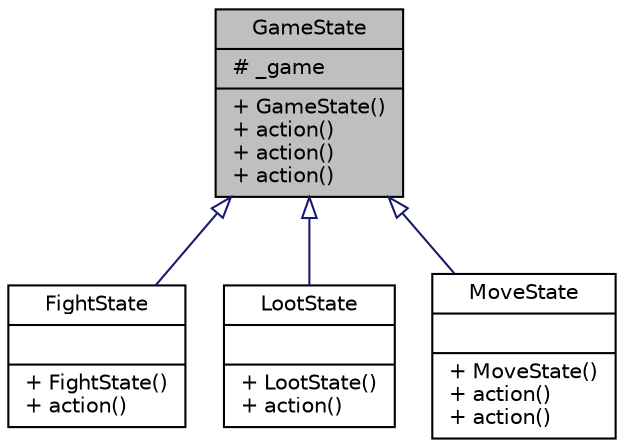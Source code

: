 digraph "GameState"
{
  edge [fontname="Helvetica",fontsize="10",labelfontname="Helvetica",labelfontsize="10"];
  node [fontname="Helvetica",fontsize="10",shape=record];
  Node1 [label="{GameState\n|# _game\l|+ GameState()\l+ action()\l+ action()\l+ action()\l}",height=0.2,width=0.4,color="black", fillcolor="grey75", style="filled" fontcolor="black"];
  Node1 -> Node2 [dir="back",color="midnightblue",fontsize="10",style="solid",arrowtail="onormal",fontname="Helvetica"];
  Node2 [label="{FightState\n||+ FightState()\l+ action()\l}",height=0.2,width=0.4,color="black", fillcolor="white", style="filled",URL="$classFightState.html"];
  Node1 -> Node3 [dir="back",color="midnightblue",fontsize="10",style="solid",arrowtail="onormal",fontname="Helvetica"];
  Node3 [label="{LootState\n||+ LootState()\l+ action()\l}",height=0.2,width=0.4,color="black", fillcolor="white", style="filled",URL="$classLootState.html"];
  Node1 -> Node4 [dir="back",color="midnightblue",fontsize="10",style="solid",arrowtail="onormal",fontname="Helvetica"];
  Node4 [label="{MoveState\n||+ MoveState()\l+ action()\l+ action()\l}",height=0.2,width=0.4,color="black", fillcolor="white", style="filled",URL="$classMoveState.html"];
}
